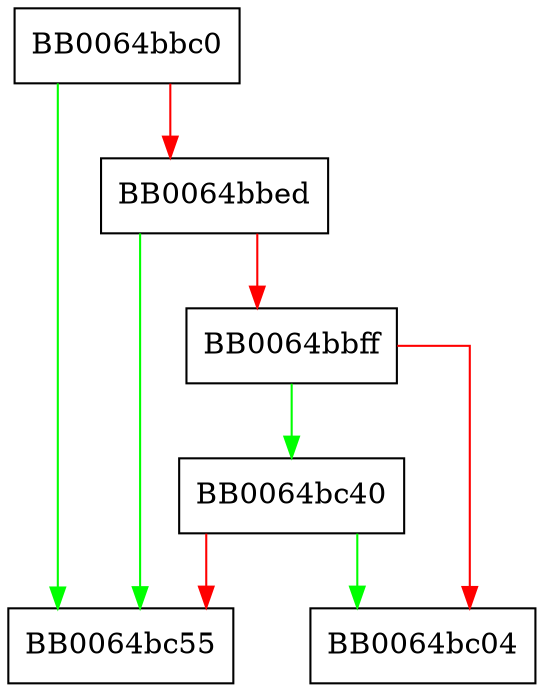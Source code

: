 digraph put_loader_in_store {
  node [shape="box"];
  graph [splines=ortho];
  BB0064bbc0 -> BB0064bc55 [color="green"];
  BB0064bbc0 -> BB0064bbed [color="red"];
  BB0064bbed -> BB0064bc55 [color="green"];
  BB0064bbed -> BB0064bbff [color="red"];
  BB0064bbff -> BB0064bc40 [color="green"];
  BB0064bbff -> BB0064bc04 [color="red"];
  BB0064bc40 -> BB0064bc04 [color="green"];
  BB0064bc40 -> BB0064bc55 [color="red"];
}